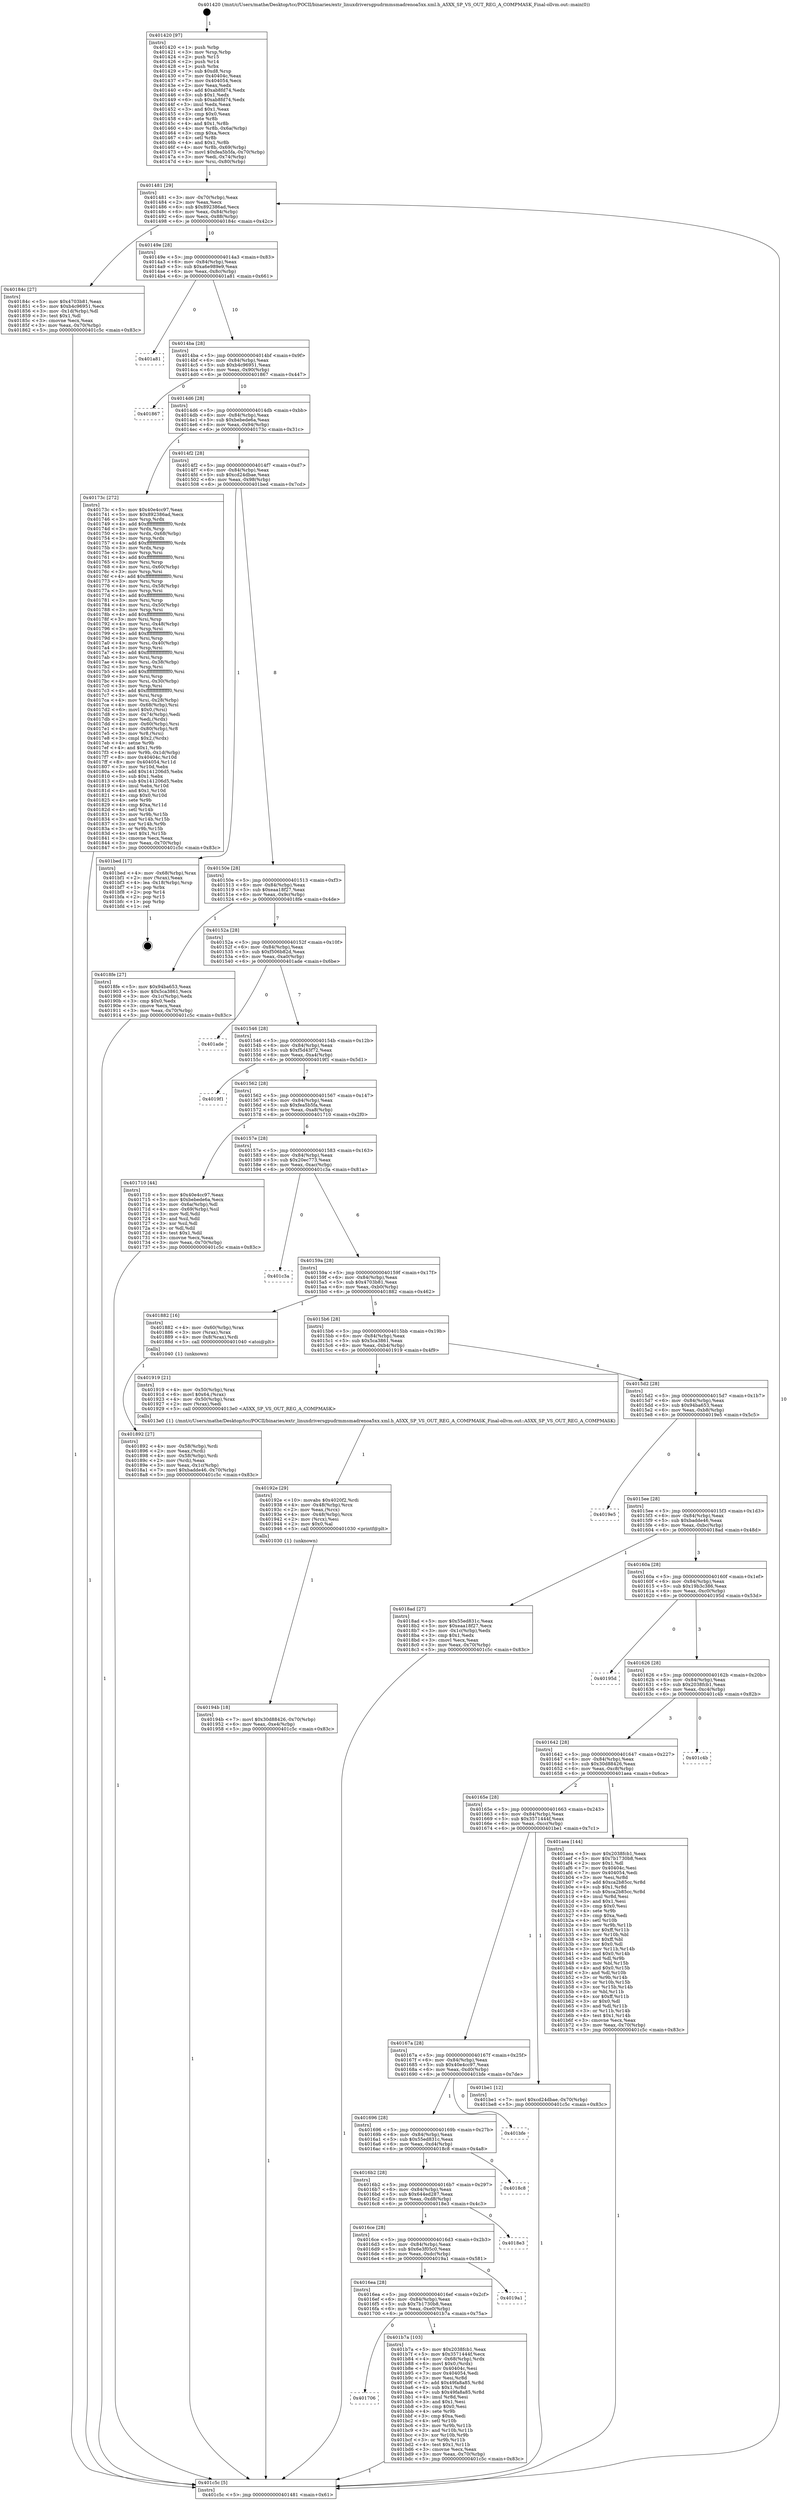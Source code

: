 digraph "0x401420" {
  label = "0x401420 (/mnt/c/Users/mathe/Desktop/tcc/POCII/binaries/extr_linuxdriversgpudrmmsmadrenoa5xx.xml.h_A5XX_SP_VS_OUT_REG_A_COMPMASK_Final-ollvm.out::main(0))"
  labelloc = "t"
  node[shape=record]

  Entry [label="",width=0.3,height=0.3,shape=circle,fillcolor=black,style=filled]
  "0x401481" [label="{
     0x401481 [29]\l
     | [instrs]\l
     &nbsp;&nbsp;0x401481 \<+3\>: mov -0x70(%rbp),%eax\l
     &nbsp;&nbsp;0x401484 \<+2\>: mov %eax,%ecx\l
     &nbsp;&nbsp;0x401486 \<+6\>: sub $0x892386ad,%ecx\l
     &nbsp;&nbsp;0x40148c \<+6\>: mov %eax,-0x84(%rbp)\l
     &nbsp;&nbsp;0x401492 \<+6\>: mov %ecx,-0x88(%rbp)\l
     &nbsp;&nbsp;0x401498 \<+6\>: je 000000000040184c \<main+0x42c\>\l
  }"]
  "0x40184c" [label="{
     0x40184c [27]\l
     | [instrs]\l
     &nbsp;&nbsp;0x40184c \<+5\>: mov $0x4703b81,%eax\l
     &nbsp;&nbsp;0x401851 \<+5\>: mov $0xb4c96951,%ecx\l
     &nbsp;&nbsp;0x401856 \<+3\>: mov -0x1d(%rbp),%dl\l
     &nbsp;&nbsp;0x401859 \<+3\>: test $0x1,%dl\l
     &nbsp;&nbsp;0x40185c \<+3\>: cmovne %ecx,%eax\l
     &nbsp;&nbsp;0x40185f \<+3\>: mov %eax,-0x70(%rbp)\l
     &nbsp;&nbsp;0x401862 \<+5\>: jmp 0000000000401c5c \<main+0x83c\>\l
  }"]
  "0x40149e" [label="{
     0x40149e [28]\l
     | [instrs]\l
     &nbsp;&nbsp;0x40149e \<+5\>: jmp 00000000004014a3 \<main+0x83\>\l
     &nbsp;&nbsp;0x4014a3 \<+6\>: mov -0x84(%rbp),%eax\l
     &nbsp;&nbsp;0x4014a9 \<+5\>: sub $0xa6e989e9,%eax\l
     &nbsp;&nbsp;0x4014ae \<+6\>: mov %eax,-0x8c(%rbp)\l
     &nbsp;&nbsp;0x4014b4 \<+6\>: je 0000000000401a81 \<main+0x661\>\l
  }"]
  Exit [label="",width=0.3,height=0.3,shape=circle,fillcolor=black,style=filled,peripheries=2]
  "0x401a81" [label="{
     0x401a81\l
  }", style=dashed]
  "0x4014ba" [label="{
     0x4014ba [28]\l
     | [instrs]\l
     &nbsp;&nbsp;0x4014ba \<+5\>: jmp 00000000004014bf \<main+0x9f\>\l
     &nbsp;&nbsp;0x4014bf \<+6\>: mov -0x84(%rbp),%eax\l
     &nbsp;&nbsp;0x4014c5 \<+5\>: sub $0xb4c96951,%eax\l
     &nbsp;&nbsp;0x4014ca \<+6\>: mov %eax,-0x90(%rbp)\l
     &nbsp;&nbsp;0x4014d0 \<+6\>: je 0000000000401867 \<main+0x447\>\l
  }"]
  "0x401706" [label="{
     0x401706\l
  }", style=dashed]
  "0x401867" [label="{
     0x401867\l
  }", style=dashed]
  "0x4014d6" [label="{
     0x4014d6 [28]\l
     | [instrs]\l
     &nbsp;&nbsp;0x4014d6 \<+5\>: jmp 00000000004014db \<main+0xbb\>\l
     &nbsp;&nbsp;0x4014db \<+6\>: mov -0x84(%rbp),%eax\l
     &nbsp;&nbsp;0x4014e1 \<+5\>: sub $0xbebede6a,%eax\l
     &nbsp;&nbsp;0x4014e6 \<+6\>: mov %eax,-0x94(%rbp)\l
     &nbsp;&nbsp;0x4014ec \<+6\>: je 000000000040173c \<main+0x31c\>\l
  }"]
  "0x401b7a" [label="{
     0x401b7a [103]\l
     | [instrs]\l
     &nbsp;&nbsp;0x401b7a \<+5\>: mov $0x2038fcb1,%eax\l
     &nbsp;&nbsp;0x401b7f \<+5\>: mov $0x3571444f,%ecx\l
     &nbsp;&nbsp;0x401b84 \<+4\>: mov -0x68(%rbp),%rdx\l
     &nbsp;&nbsp;0x401b88 \<+6\>: movl $0x0,(%rdx)\l
     &nbsp;&nbsp;0x401b8e \<+7\>: mov 0x40404c,%esi\l
     &nbsp;&nbsp;0x401b95 \<+7\>: mov 0x404054,%edi\l
     &nbsp;&nbsp;0x401b9c \<+3\>: mov %esi,%r8d\l
     &nbsp;&nbsp;0x401b9f \<+7\>: add $0x49fa8a85,%r8d\l
     &nbsp;&nbsp;0x401ba6 \<+4\>: sub $0x1,%r8d\l
     &nbsp;&nbsp;0x401baa \<+7\>: sub $0x49fa8a85,%r8d\l
     &nbsp;&nbsp;0x401bb1 \<+4\>: imul %r8d,%esi\l
     &nbsp;&nbsp;0x401bb5 \<+3\>: and $0x1,%esi\l
     &nbsp;&nbsp;0x401bb8 \<+3\>: cmp $0x0,%esi\l
     &nbsp;&nbsp;0x401bbb \<+4\>: sete %r9b\l
     &nbsp;&nbsp;0x401bbf \<+3\>: cmp $0xa,%edi\l
     &nbsp;&nbsp;0x401bc2 \<+4\>: setl %r10b\l
     &nbsp;&nbsp;0x401bc6 \<+3\>: mov %r9b,%r11b\l
     &nbsp;&nbsp;0x401bc9 \<+3\>: and %r10b,%r11b\l
     &nbsp;&nbsp;0x401bcc \<+3\>: xor %r10b,%r9b\l
     &nbsp;&nbsp;0x401bcf \<+3\>: or %r9b,%r11b\l
     &nbsp;&nbsp;0x401bd2 \<+4\>: test $0x1,%r11b\l
     &nbsp;&nbsp;0x401bd6 \<+3\>: cmovne %ecx,%eax\l
     &nbsp;&nbsp;0x401bd9 \<+3\>: mov %eax,-0x70(%rbp)\l
     &nbsp;&nbsp;0x401bdc \<+5\>: jmp 0000000000401c5c \<main+0x83c\>\l
  }"]
  "0x40173c" [label="{
     0x40173c [272]\l
     | [instrs]\l
     &nbsp;&nbsp;0x40173c \<+5\>: mov $0x40e4cc97,%eax\l
     &nbsp;&nbsp;0x401741 \<+5\>: mov $0x892386ad,%ecx\l
     &nbsp;&nbsp;0x401746 \<+3\>: mov %rsp,%rdx\l
     &nbsp;&nbsp;0x401749 \<+4\>: add $0xfffffffffffffff0,%rdx\l
     &nbsp;&nbsp;0x40174d \<+3\>: mov %rdx,%rsp\l
     &nbsp;&nbsp;0x401750 \<+4\>: mov %rdx,-0x68(%rbp)\l
     &nbsp;&nbsp;0x401754 \<+3\>: mov %rsp,%rdx\l
     &nbsp;&nbsp;0x401757 \<+4\>: add $0xfffffffffffffff0,%rdx\l
     &nbsp;&nbsp;0x40175b \<+3\>: mov %rdx,%rsp\l
     &nbsp;&nbsp;0x40175e \<+3\>: mov %rsp,%rsi\l
     &nbsp;&nbsp;0x401761 \<+4\>: add $0xfffffffffffffff0,%rsi\l
     &nbsp;&nbsp;0x401765 \<+3\>: mov %rsi,%rsp\l
     &nbsp;&nbsp;0x401768 \<+4\>: mov %rsi,-0x60(%rbp)\l
     &nbsp;&nbsp;0x40176c \<+3\>: mov %rsp,%rsi\l
     &nbsp;&nbsp;0x40176f \<+4\>: add $0xfffffffffffffff0,%rsi\l
     &nbsp;&nbsp;0x401773 \<+3\>: mov %rsi,%rsp\l
     &nbsp;&nbsp;0x401776 \<+4\>: mov %rsi,-0x58(%rbp)\l
     &nbsp;&nbsp;0x40177a \<+3\>: mov %rsp,%rsi\l
     &nbsp;&nbsp;0x40177d \<+4\>: add $0xfffffffffffffff0,%rsi\l
     &nbsp;&nbsp;0x401781 \<+3\>: mov %rsi,%rsp\l
     &nbsp;&nbsp;0x401784 \<+4\>: mov %rsi,-0x50(%rbp)\l
     &nbsp;&nbsp;0x401788 \<+3\>: mov %rsp,%rsi\l
     &nbsp;&nbsp;0x40178b \<+4\>: add $0xfffffffffffffff0,%rsi\l
     &nbsp;&nbsp;0x40178f \<+3\>: mov %rsi,%rsp\l
     &nbsp;&nbsp;0x401792 \<+4\>: mov %rsi,-0x48(%rbp)\l
     &nbsp;&nbsp;0x401796 \<+3\>: mov %rsp,%rsi\l
     &nbsp;&nbsp;0x401799 \<+4\>: add $0xfffffffffffffff0,%rsi\l
     &nbsp;&nbsp;0x40179d \<+3\>: mov %rsi,%rsp\l
     &nbsp;&nbsp;0x4017a0 \<+4\>: mov %rsi,-0x40(%rbp)\l
     &nbsp;&nbsp;0x4017a4 \<+3\>: mov %rsp,%rsi\l
     &nbsp;&nbsp;0x4017a7 \<+4\>: add $0xfffffffffffffff0,%rsi\l
     &nbsp;&nbsp;0x4017ab \<+3\>: mov %rsi,%rsp\l
     &nbsp;&nbsp;0x4017ae \<+4\>: mov %rsi,-0x38(%rbp)\l
     &nbsp;&nbsp;0x4017b2 \<+3\>: mov %rsp,%rsi\l
     &nbsp;&nbsp;0x4017b5 \<+4\>: add $0xfffffffffffffff0,%rsi\l
     &nbsp;&nbsp;0x4017b9 \<+3\>: mov %rsi,%rsp\l
     &nbsp;&nbsp;0x4017bc \<+4\>: mov %rsi,-0x30(%rbp)\l
     &nbsp;&nbsp;0x4017c0 \<+3\>: mov %rsp,%rsi\l
     &nbsp;&nbsp;0x4017c3 \<+4\>: add $0xfffffffffffffff0,%rsi\l
     &nbsp;&nbsp;0x4017c7 \<+3\>: mov %rsi,%rsp\l
     &nbsp;&nbsp;0x4017ca \<+4\>: mov %rsi,-0x28(%rbp)\l
     &nbsp;&nbsp;0x4017ce \<+4\>: mov -0x68(%rbp),%rsi\l
     &nbsp;&nbsp;0x4017d2 \<+6\>: movl $0x0,(%rsi)\l
     &nbsp;&nbsp;0x4017d8 \<+3\>: mov -0x74(%rbp),%edi\l
     &nbsp;&nbsp;0x4017db \<+2\>: mov %edi,(%rdx)\l
     &nbsp;&nbsp;0x4017dd \<+4\>: mov -0x60(%rbp),%rsi\l
     &nbsp;&nbsp;0x4017e1 \<+4\>: mov -0x80(%rbp),%r8\l
     &nbsp;&nbsp;0x4017e5 \<+3\>: mov %r8,(%rsi)\l
     &nbsp;&nbsp;0x4017e8 \<+3\>: cmpl $0x2,(%rdx)\l
     &nbsp;&nbsp;0x4017eb \<+4\>: setne %r9b\l
     &nbsp;&nbsp;0x4017ef \<+4\>: and $0x1,%r9b\l
     &nbsp;&nbsp;0x4017f3 \<+4\>: mov %r9b,-0x1d(%rbp)\l
     &nbsp;&nbsp;0x4017f7 \<+8\>: mov 0x40404c,%r10d\l
     &nbsp;&nbsp;0x4017ff \<+8\>: mov 0x404054,%r11d\l
     &nbsp;&nbsp;0x401807 \<+3\>: mov %r10d,%ebx\l
     &nbsp;&nbsp;0x40180a \<+6\>: add $0x141206d5,%ebx\l
     &nbsp;&nbsp;0x401810 \<+3\>: sub $0x1,%ebx\l
     &nbsp;&nbsp;0x401813 \<+6\>: sub $0x141206d5,%ebx\l
     &nbsp;&nbsp;0x401819 \<+4\>: imul %ebx,%r10d\l
     &nbsp;&nbsp;0x40181d \<+4\>: and $0x1,%r10d\l
     &nbsp;&nbsp;0x401821 \<+4\>: cmp $0x0,%r10d\l
     &nbsp;&nbsp;0x401825 \<+4\>: sete %r9b\l
     &nbsp;&nbsp;0x401829 \<+4\>: cmp $0xa,%r11d\l
     &nbsp;&nbsp;0x40182d \<+4\>: setl %r14b\l
     &nbsp;&nbsp;0x401831 \<+3\>: mov %r9b,%r15b\l
     &nbsp;&nbsp;0x401834 \<+3\>: and %r14b,%r15b\l
     &nbsp;&nbsp;0x401837 \<+3\>: xor %r14b,%r9b\l
     &nbsp;&nbsp;0x40183a \<+3\>: or %r9b,%r15b\l
     &nbsp;&nbsp;0x40183d \<+4\>: test $0x1,%r15b\l
     &nbsp;&nbsp;0x401841 \<+3\>: cmovne %ecx,%eax\l
     &nbsp;&nbsp;0x401844 \<+3\>: mov %eax,-0x70(%rbp)\l
     &nbsp;&nbsp;0x401847 \<+5\>: jmp 0000000000401c5c \<main+0x83c\>\l
  }"]
  "0x4014f2" [label="{
     0x4014f2 [28]\l
     | [instrs]\l
     &nbsp;&nbsp;0x4014f2 \<+5\>: jmp 00000000004014f7 \<main+0xd7\>\l
     &nbsp;&nbsp;0x4014f7 \<+6\>: mov -0x84(%rbp),%eax\l
     &nbsp;&nbsp;0x4014fd \<+5\>: sub $0xcd24dbae,%eax\l
     &nbsp;&nbsp;0x401502 \<+6\>: mov %eax,-0x98(%rbp)\l
     &nbsp;&nbsp;0x401508 \<+6\>: je 0000000000401bed \<main+0x7cd\>\l
  }"]
  "0x4016ea" [label="{
     0x4016ea [28]\l
     | [instrs]\l
     &nbsp;&nbsp;0x4016ea \<+5\>: jmp 00000000004016ef \<main+0x2cf\>\l
     &nbsp;&nbsp;0x4016ef \<+6\>: mov -0x84(%rbp),%eax\l
     &nbsp;&nbsp;0x4016f5 \<+5\>: sub $0x7b1730b8,%eax\l
     &nbsp;&nbsp;0x4016fa \<+6\>: mov %eax,-0xe0(%rbp)\l
     &nbsp;&nbsp;0x401700 \<+6\>: je 0000000000401b7a \<main+0x75a\>\l
  }"]
  "0x401bed" [label="{
     0x401bed [17]\l
     | [instrs]\l
     &nbsp;&nbsp;0x401bed \<+4\>: mov -0x68(%rbp),%rax\l
     &nbsp;&nbsp;0x401bf1 \<+2\>: mov (%rax),%eax\l
     &nbsp;&nbsp;0x401bf3 \<+4\>: lea -0x18(%rbp),%rsp\l
     &nbsp;&nbsp;0x401bf7 \<+1\>: pop %rbx\l
     &nbsp;&nbsp;0x401bf8 \<+2\>: pop %r14\l
     &nbsp;&nbsp;0x401bfa \<+2\>: pop %r15\l
     &nbsp;&nbsp;0x401bfc \<+1\>: pop %rbp\l
     &nbsp;&nbsp;0x401bfd \<+1\>: ret\l
  }"]
  "0x40150e" [label="{
     0x40150e [28]\l
     | [instrs]\l
     &nbsp;&nbsp;0x40150e \<+5\>: jmp 0000000000401513 \<main+0xf3\>\l
     &nbsp;&nbsp;0x401513 \<+6\>: mov -0x84(%rbp),%eax\l
     &nbsp;&nbsp;0x401519 \<+5\>: sub $0xeaa18f27,%eax\l
     &nbsp;&nbsp;0x40151e \<+6\>: mov %eax,-0x9c(%rbp)\l
     &nbsp;&nbsp;0x401524 \<+6\>: je 00000000004018fe \<main+0x4de\>\l
  }"]
  "0x4019a1" [label="{
     0x4019a1\l
  }", style=dashed]
  "0x4018fe" [label="{
     0x4018fe [27]\l
     | [instrs]\l
     &nbsp;&nbsp;0x4018fe \<+5\>: mov $0x94ba653,%eax\l
     &nbsp;&nbsp;0x401903 \<+5\>: mov $0x5ca3861,%ecx\l
     &nbsp;&nbsp;0x401908 \<+3\>: mov -0x1c(%rbp),%edx\l
     &nbsp;&nbsp;0x40190b \<+3\>: cmp $0x0,%edx\l
     &nbsp;&nbsp;0x40190e \<+3\>: cmove %ecx,%eax\l
     &nbsp;&nbsp;0x401911 \<+3\>: mov %eax,-0x70(%rbp)\l
     &nbsp;&nbsp;0x401914 \<+5\>: jmp 0000000000401c5c \<main+0x83c\>\l
  }"]
  "0x40152a" [label="{
     0x40152a [28]\l
     | [instrs]\l
     &nbsp;&nbsp;0x40152a \<+5\>: jmp 000000000040152f \<main+0x10f\>\l
     &nbsp;&nbsp;0x40152f \<+6\>: mov -0x84(%rbp),%eax\l
     &nbsp;&nbsp;0x401535 \<+5\>: sub $0xf506b82d,%eax\l
     &nbsp;&nbsp;0x40153a \<+6\>: mov %eax,-0xa0(%rbp)\l
     &nbsp;&nbsp;0x401540 \<+6\>: je 0000000000401ade \<main+0x6be\>\l
  }"]
  "0x4016ce" [label="{
     0x4016ce [28]\l
     | [instrs]\l
     &nbsp;&nbsp;0x4016ce \<+5\>: jmp 00000000004016d3 \<main+0x2b3\>\l
     &nbsp;&nbsp;0x4016d3 \<+6\>: mov -0x84(%rbp),%eax\l
     &nbsp;&nbsp;0x4016d9 \<+5\>: sub $0x6e3f05c0,%eax\l
     &nbsp;&nbsp;0x4016de \<+6\>: mov %eax,-0xdc(%rbp)\l
     &nbsp;&nbsp;0x4016e4 \<+6\>: je 00000000004019a1 \<main+0x581\>\l
  }"]
  "0x401ade" [label="{
     0x401ade\l
  }", style=dashed]
  "0x401546" [label="{
     0x401546 [28]\l
     | [instrs]\l
     &nbsp;&nbsp;0x401546 \<+5\>: jmp 000000000040154b \<main+0x12b\>\l
     &nbsp;&nbsp;0x40154b \<+6\>: mov -0x84(%rbp),%eax\l
     &nbsp;&nbsp;0x401551 \<+5\>: sub $0xf5d43f72,%eax\l
     &nbsp;&nbsp;0x401556 \<+6\>: mov %eax,-0xa4(%rbp)\l
     &nbsp;&nbsp;0x40155c \<+6\>: je 00000000004019f1 \<main+0x5d1\>\l
  }"]
  "0x4018e3" [label="{
     0x4018e3\l
  }", style=dashed]
  "0x4019f1" [label="{
     0x4019f1\l
  }", style=dashed]
  "0x401562" [label="{
     0x401562 [28]\l
     | [instrs]\l
     &nbsp;&nbsp;0x401562 \<+5\>: jmp 0000000000401567 \<main+0x147\>\l
     &nbsp;&nbsp;0x401567 \<+6\>: mov -0x84(%rbp),%eax\l
     &nbsp;&nbsp;0x40156d \<+5\>: sub $0xfea5b5fa,%eax\l
     &nbsp;&nbsp;0x401572 \<+6\>: mov %eax,-0xa8(%rbp)\l
     &nbsp;&nbsp;0x401578 \<+6\>: je 0000000000401710 \<main+0x2f0\>\l
  }"]
  "0x4016b2" [label="{
     0x4016b2 [28]\l
     | [instrs]\l
     &nbsp;&nbsp;0x4016b2 \<+5\>: jmp 00000000004016b7 \<main+0x297\>\l
     &nbsp;&nbsp;0x4016b7 \<+6\>: mov -0x84(%rbp),%eax\l
     &nbsp;&nbsp;0x4016bd \<+5\>: sub $0x644ed287,%eax\l
     &nbsp;&nbsp;0x4016c2 \<+6\>: mov %eax,-0xd8(%rbp)\l
     &nbsp;&nbsp;0x4016c8 \<+6\>: je 00000000004018e3 \<main+0x4c3\>\l
  }"]
  "0x401710" [label="{
     0x401710 [44]\l
     | [instrs]\l
     &nbsp;&nbsp;0x401710 \<+5\>: mov $0x40e4cc97,%eax\l
     &nbsp;&nbsp;0x401715 \<+5\>: mov $0xbebede6a,%ecx\l
     &nbsp;&nbsp;0x40171a \<+3\>: mov -0x6a(%rbp),%dl\l
     &nbsp;&nbsp;0x40171d \<+4\>: mov -0x69(%rbp),%sil\l
     &nbsp;&nbsp;0x401721 \<+3\>: mov %dl,%dil\l
     &nbsp;&nbsp;0x401724 \<+3\>: and %sil,%dil\l
     &nbsp;&nbsp;0x401727 \<+3\>: xor %sil,%dl\l
     &nbsp;&nbsp;0x40172a \<+3\>: or %dl,%dil\l
     &nbsp;&nbsp;0x40172d \<+4\>: test $0x1,%dil\l
     &nbsp;&nbsp;0x401731 \<+3\>: cmovne %ecx,%eax\l
     &nbsp;&nbsp;0x401734 \<+3\>: mov %eax,-0x70(%rbp)\l
     &nbsp;&nbsp;0x401737 \<+5\>: jmp 0000000000401c5c \<main+0x83c\>\l
  }"]
  "0x40157e" [label="{
     0x40157e [28]\l
     | [instrs]\l
     &nbsp;&nbsp;0x40157e \<+5\>: jmp 0000000000401583 \<main+0x163\>\l
     &nbsp;&nbsp;0x401583 \<+6\>: mov -0x84(%rbp),%eax\l
     &nbsp;&nbsp;0x401589 \<+5\>: sub $0x20ec773,%eax\l
     &nbsp;&nbsp;0x40158e \<+6\>: mov %eax,-0xac(%rbp)\l
     &nbsp;&nbsp;0x401594 \<+6\>: je 0000000000401c3a \<main+0x81a\>\l
  }"]
  "0x401c5c" [label="{
     0x401c5c [5]\l
     | [instrs]\l
     &nbsp;&nbsp;0x401c5c \<+5\>: jmp 0000000000401481 \<main+0x61\>\l
  }"]
  "0x401420" [label="{
     0x401420 [97]\l
     | [instrs]\l
     &nbsp;&nbsp;0x401420 \<+1\>: push %rbp\l
     &nbsp;&nbsp;0x401421 \<+3\>: mov %rsp,%rbp\l
     &nbsp;&nbsp;0x401424 \<+2\>: push %r15\l
     &nbsp;&nbsp;0x401426 \<+2\>: push %r14\l
     &nbsp;&nbsp;0x401428 \<+1\>: push %rbx\l
     &nbsp;&nbsp;0x401429 \<+7\>: sub $0xd8,%rsp\l
     &nbsp;&nbsp;0x401430 \<+7\>: mov 0x40404c,%eax\l
     &nbsp;&nbsp;0x401437 \<+7\>: mov 0x404054,%ecx\l
     &nbsp;&nbsp;0x40143e \<+2\>: mov %eax,%edx\l
     &nbsp;&nbsp;0x401440 \<+6\>: add $0xab8fd74,%edx\l
     &nbsp;&nbsp;0x401446 \<+3\>: sub $0x1,%edx\l
     &nbsp;&nbsp;0x401449 \<+6\>: sub $0xab8fd74,%edx\l
     &nbsp;&nbsp;0x40144f \<+3\>: imul %edx,%eax\l
     &nbsp;&nbsp;0x401452 \<+3\>: and $0x1,%eax\l
     &nbsp;&nbsp;0x401455 \<+3\>: cmp $0x0,%eax\l
     &nbsp;&nbsp;0x401458 \<+4\>: sete %r8b\l
     &nbsp;&nbsp;0x40145c \<+4\>: and $0x1,%r8b\l
     &nbsp;&nbsp;0x401460 \<+4\>: mov %r8b,-0x6a(%rbp)\l
     &nbsp;&nbsp;0x401464 \<+3\>: cmp $0xa,%ecx\l
     &nbsp;&nbsp;0x401467 \<+4\>: setl %r8b\l
     &nbsp;&nbsp;0x40146b \<+4\>: and $0x1,%r8b\l
     &nbsp;&nbsp;0x40146f \<+4\>: mov %r8b,-0x69(%rbp)\l
     &nbsp;&nbsp;0x401473 \<+7\>: movl $0xfea5b5fa,-0x70(%rbp)\l
     &nbsp;&nbsp;0x40147a \<+3\>: mov %edi,-0x74(%rbp)\l
     &nbsp;&nbsp;0x40147d \<+4\>: mov %rsi,-0x80(%rbp)\l
  }"]
  "0x4018c8" [label="{
     0x4018c8\l
  }", style=dashed]
  "0x401696" [label="{
     0x401696 [28]\l
     | [instrs]\l
     &nbsp;&nbsp;0x401696 \<+5\>: jmp 000000000040169b \<main+0x27b\>\l
     &nbsp;&nbsp;0x40169b \<+6\>: mov -0x84(%rbp),%eax\l
     &nbsp;&nbsp;0x4016a1 \<+5\>: sub $0x55ed831c,%eax\l
     &nbsp;&nbsp;0x4016a6 \<+6\>: mov %eax,-0xd4(%rbp)\l
     &nbsp;&nbsp;0x4016ac \<+6\>: je 00000000004018c8 \<main+0x4a8\>\l
  }"]
  "0x401c3a" [label="{
     0x401c3a\l
  }", style=dashed]
  "0x40159a" [label="{
     0x40159a [28]\l
     | [instrs]\l
     &nbsp;&nbsp;0x40159a \<+5\>: jmp 000000000040159f \<main+0x17f\>\l
     &nbsp;&nbsp;0x40159f \<+6\>: mov -0x84(%rbp),%eax\l
     &nbsp;&nbsp;0x4015a5 \<+5\>: sub $0x4703b81,%eax\l
     &nbsp;&nbsp;0x4015aa \<+6\>: mov %eax,-0xb0(%rbp)\l
     &nbsp;&nbsp;0x4015b0 \<+6\>: je 0000000000401882 \<main+0x462\>\l
  }"]
  "0x401bfe" [label="{
     0x401bfe\l
  }", style=dashed]
  "0x401882" [label="{
     0x401882 [16]\l
     | [instrs]\l
     &nbsp;&nbsp;0x401882 \<+4\>: mov -0x60(%rbp),%rax\l
     &nbsp;&nbsp;0x401886 \<+3\>: mov (%rax),%rax\l
     &nbsp;&nbsp;0x401889 \<+4\>: mov 0x8(%rax),%rdi\l
     &nbsp;&nbsp;0x40188d \<+5\>: call 0000000000401040 \<atoi@plt\>\l
     | [calls]\l
     &nbsp;&nbsp;0x401040 \{1\} (unknown)\l
  }"]
  "0x4015b6" [label="{
     0x4015b6 [28]\l
     | [instrs]\l
     &nbsp;&nbsp;0x4015b6 \<+5\>: jmp 00000000004015bb \<main+0x19b\>\l
     &nbsp;&nbsp;0x4015bb \<+6\>: mov -0x84(%rbp),%eax\l
     &nbsp;&nbsp;0x4015c1 \<+5\>: sub $0x5ca3861,%eax\l
     &nbsp;&nbsp;0x4015c6 \<+6\>: mov %eax,-0xb4(%rbp)\l
     &nbsp;&nbsp;0x4015cc \<+6\>: je 0000000000401919 \<main+0x4f9\>\l
  }"]
  "0x401892" [label="{
     0x401892 [27]\l
     | [instrs]\l
     &nbsp;&nbsp;0x401892 \<+4\>: mov -0x58(%rbp),%rdi\l
     &nbsp;&nbsp;0x401896 \<+2\>: mov %eax,(%rdi)\l
     &nbsp;&nbsp;0x401898 \<+4\>: mov -0x58(%rbp),%rdi\l
     &nbsp;&nbsp;0x40189c \<+2\>: mov (%rdi),%eax\l
     &nbsp;&nbsp;0x40189e \<+3\>: mov %eax,-0x1c(%rbp)\l
     &nbsp;&nbsp;0x4018a1 \<+7\>: movl $0xbadde46,-0x70(%rbp)\l
     &nbsp;&nbsp;0x4018a8 \<+5\>: jmp 0000000000401c5c \<main+0x83c\>\l
  }"]
  "0x40167a" [label="{
     0x40167a [28]\l
     | [instrs]\l
     &nbsp;&nbsp;0x40167a \<+5\>: jmp 000000000040167f \<main+0x25f\>\l
     &nbsp;&nbsp;0x40167f \<+6\>: mov -0x84(%rbp),%eax\l
     &nbsp;&nbsp;0x401685 \<+5\>: sub $0x40e4cc97,%eax\l
     &nbsp;&nbsp;0x40168a \<+6\>: mov %eax,-0xd0(%rbp)\l
     &nbsp;&nbsp;0x401690 \<+6\>: je 0000000000401bfe \<main+0x7de\>\l
  }"]
  "0x401919" [label="{
     0x401919 [21]\l
     | [instrs]\l
     &nbsp;&nbsp;0x401919 \<+4\>: mov -0x50(%rbp),%rax\l
     &nbsp;&nbsp;0x40191d \<+6\>: movl $0x64,(%rax)\l
     &nbsp;&nbsp;0x401923 \<+4\>: mov -0x50(%rbp),%rax\l
     &nbsp;&nbsp;0x401927 \<+2\>: mov (%rax),%edi\l
     &nbsp;&nbsp;0x401929 \<+5\>: call 00000000004013e0 \<A5XX_SP_VS_OUT_REG_A_COMPMASK\>\l
     | [calls]\l
     &nbsp;&nbsp;0x4013e0 \{1\} (/mnt/c/Users/mathe/Desktop/tcc/POCII/binaries/extr_linuxdriversgpudrmmsmadrenoa5xx.xml.h_A5XX_SP_VS_OUT_REG_A_COMPMASK_Final-ollvm.out::A5XX_SP_VS_OUT_REG_A_COMPMASK)\l
  }"]
  "0x4015d2" [label="{
     0x4015d2 [28]\l
     | [instrs]\l
     &nbsp;&nbsp;0x4015d2 \<+5\>: jmp 00000000004015d7 \<main+0x1b7\>\l
     &nbsp;&nbsp;0x4015d7 \<+6\>: mov -0x84(%rbp),%eax\l
     &nbsp;&nbsp;0x4015dd \<+5\>: sub $0x94ba653,%eax\l
     &nbsp;&nbsp;0x4015e2 \<+6\>: mov %eax,-0xb8(%rbp)\l
     &nbsp;&nbsp;0x4015e8 \<+6\>: je 00000000004019e5 \<main+0x5c5\>\l
  }"]
  "0x401be1" [label="{
     0x401be1 [12]\l
     | [instrs]\l
     &nbsp;&nbsp;0x401be1 \<+7\>: movl $0xcd24dbae,-0x70(%rbp)\l
     &nbsp;&nbsp;0x401be8 \<+5\>: jmp 0000000000401c5c \<main+0x83c\>\l
  }"]
  "0x4019e5" [label="{
     0x4019e5\l
  }", style=dashed]
  "0x4015ee" [label="{
     0x4015ee [28]\l
     | [instrs]\l
     &nbsp;&nbsp;0x4015ee \<+5\>: jmp 00000000004015f3 \<main+0x1d3\>\l
     &nbsp;&nbsp;0x4015f3 \<+6\>: mov -0x84(%rbp),%eax\l
     &nbsp;&nbsp;0x4015f9 \<+5\>: sub $0xbadde46,%eax\l
     &nbsp;&nbsp;0x4015fe \<+6\>: mov %eax,-0xbc(%rbp)\l
     &nbsp;&nbsp;0x401604 \<+6\>: je 00000000004018ad \<main+0x48d\>\l
  }"]
  "0x40165e" [label="{
     0x40165e [28]\l
     | [instrs]\l
     &nbsp;&nbsp;0x40165e \<+5\>: jmp 0000000000401663 \<main+0x243\>\l
     &nbsp;&nbsp;0x401663 \<+6\>: mov -0x84(%rbp),%eax\l
     &nbsp;&nbsp;0x401669 \<+5\>: sub $0x3571444f,%eax\l
     &nbsp;&nbsp;0x40166e \<+6\>: mov %eax,-0xcc(%rbp)\l
     &nbsp;&nbsp;0x401674 \<+6\>: je 0000000000401be1 \<main+0x7c1\>\l
  }"]
  "0x4018ad" [label="{
     0x4018ad [27]\l
     | [instrs]\l
     &nbsp;&nbsp;0x4018ad \<+5\>: mov $0x55ed831c,%eax\l
     &nbsp;&nbsp;0x4018b2 \<+5\>: mov $0xeaa18f27,%ecx\l
     &nbsp;&nbsp;0x4018b7 \<+3\>: mov -0x1c(%rbp),%edx\l
     &nbsp;&nbsp;0x4018ba \<+3\>: cmp $0x1,%edx\l
     &nbsp;&nbsp;0x4018bd \<+3\>: cmovl %ecx,%eax\l
     &nbsp;&nbsp;0x4018c0 \<+3\>: mov %eax,-0x70(%rbp)\l
     &nbsp;&nbsp;0x4018c3 \<+5\>: jmp 0000000000401c5c \<main+0x83c\>\l
  }"]
  "0x40160a" [label="{
     0x40160a [28]\l
     | [instrs]\l
     &nbsp;&nbsp;0x40160a \<+5\>: jmp 000000000040160f \<main+0x1ef\>\l
     &nbsp;&nbsp;0x40160f \<+6\>: mov -0x84(%rbp),%eax\l
     &nbsp;&nbsp;0x401615 \<+5\>: sub $0x19b3c386,%eax\l
     &nbsp;&nbsp;0x40161a \<+6\>: mov %eax,-0xc0(%rbp)\l
     &nbsp;&nbsp;0x401620 \<+6\>: je 000000000040195d \<main+0x53d\>\l
  }"]
  "0x40192e" [label="{
     0x40192e [29]\l
     | [instrs]\l
     &nbsp;&nbsp;0x40192e \<+10\>: movabs $0x4020f2,%rdi\l
     &nbsp;&nbsp;0x401938 \<+4\>: mov -0x48(%rbp),%rcx\l
     &nbsp;&nbsp;0x40193c \<+2\>: mov %eax,(%rcx)\l
     &nbsp;&nbsp;0x40193e \<+4\>: mov -0x48(%rbp),%rcx\l
     &nbsp;&nbsp;0x401942 \<+2\>: mov (%rcx),%esi\l
     &nbsp;&nbsp;0x401944 \<+2\>: mov $0x0,%al\l
     &nbsp;&nbsp;0x401946 \<+5\>: call 0000000000401030 \<printf@plt\>\l
     | [calls]\l
     &nbsp;&nbsp;0x401030 \{1\} (unknown)\l
  }"]
  "0x40194b" [label="{
     0x40194b [18]\l
     | [instrs]\l
     &nbsp;&nbsp;0x40194b \<+7\>: movl $0x30d88426,-0x70(%rbp)\l
     &nbsp;&nbsp;0x401952 \<+6\>: mov %eax,-0xe4(%rbp)\l
     &nbsp;&nbsp;0x401958 \<+5\>: jmp 0000000000401c5c \<main+0x83c\>\l
  }"]
  "0x401aea" [label="{
     0x401aea [144]\l
     | [instrs]\l
     &nbsp;&nbsp;0x401aea \<+5\>: mov $0x2038fcb1,%eax\l
     &nbsp;&nbsp;0x401aef \<+5\>: mov $0x7b1730b8,%ecx\l
     &nbsp;&nbsp;0x401af4 \<+2\>: mov $0x1,%dl\l
     &nbsp;&nbsp;0x401af6 \<+7\>: mov 0x40404c,%esi\l
     &nbsp;&nbsp;0x401afd \<+7\>: mov 0x404054,%edi\l
     &nbsp;&nbsp;0x401b04 \<+3\>: mov %esi,%r8d\l
     &nbsp;&nbsp;0x401b07 \<+7\>: add $0xca2b85cc,%r8d\l
     &nbsp;&nbsp;0x401b0e \<+4\>: sub $0x1,%r8d\l
     &nbsp;&nbsp;0x401b12 \<+7\>: sub $0xca2b85cc,%r8d\l
     &nbsp;&nbsp;0x401b19 \<+4\>: imul %r8d,%esi\l
     &nbsp;&nbsp;0x401b1d \<+3\>: and $0x1,%esi\l
     &nbsp;&nbsp;0x401b20 \<+3\>: cmp $0x0,%esi\l
     &nbsp;&nbsp;0x401b23 \<+4\>: sete %r9b\l
     &nbsp;&nbsp;0x401b27 \<+3\>: cmp $0xa,%edi\l
     &nbsp;&nbsp;0x401b2a \<+4\>: setl %r10b\l
     &nbsp;&nbsp;0x401b2e \<+3\>: mov %r9b,%r11b\l
     &nbsp;&nbsp;0x401b31 \<+4\>: xor $0xff,%r11b\l
     &nbsp;&nbsp;0x401b35 \<+3\>: mov %r10b,%bl\l
     &nbsp;&nbsp;0x401b38 \<+3\>: xor $0xff,%bl\l
     &nbsp;&nbsp;0x401b3b \<+3\>: xor $0x0,%dl\l
     &nbsp;&nbsp;0x401b3e \<+3\>: mov %r11b,%r14b\l
     &nbsp;&nbsp;0x401b41 \<+4\>: and $0x0,%r14b\l
     &nbsp;&nbsp;0x401b45 \<+3\>: and %dl,%r9b\l
     &nbsp;&nbsp;0x401b48 \<+3\>: mov %bl,%r15b\l
     &nbsp;&nbsp;0x401b4b \<+4\>: and $0x0,%r15b\l
     &nbsp;&nbsp;0x401b4f \<+3\>: and %dl,%r10b\l
     &nbsp;&nbsp;0x401b52 \<+3\>: or %r9b,%r14b\l
     &nbsp;&nbsp;0x401b55 \<+3\>: or %r10b,%r15b\l
     &nbsp;&nbsp;0x401b58 \<+3\>: xor %r15b,%r14b\l
     &nbsp;&nbsp;0x401b5b \<+3\>: or %bl,%r11b\l
     &nbsp;&nbsp;0x401b5e \<+4\>: xor $0xff,%r11b\l
     &nbsp;&nbsp;0x401b62 \<+3\>: or $0x0,%dl\l
     &nbsp;&nbsp;0x401b65 \<+3\>: and %dl,%r11b\l
     &nbsp;&nbsp;0x401b68 \<+3\>: or %r11b,%r14b\l
     &nbsp;&nbsp;0x401b6b \<+4\>: test $0x1,%r14b\l
     &nbsp;&nbsp;0x401b6f \<+3\>: cmovne %ecx,%eax\l
     &nbsp;&nbsp;0x401b72 \<+3\>: mov %eax,-0x70(%rbp)\l
     &nbsp;&nbsp;0x401b75 \<+5\>: jmp 0000000000401c5c \<main+0x83c\>\l
  }"]
  "0x40195d" [label="{
     0x40195d\l
  }", style=dashed]
  "0x401626" [label="{
     0x401626 [28]\l
     | [instrs]\l
     &nbsp;&nbsp;0x401626 \<+5\>: jmp 000000000040162b \<main+0x20b\>\l
     &nbsp;&nbsp;0x40162b \<+6\>: mov -0x84(%rbp),%eax\l
     &nbsp;&nbsp;0x401631 \<+5\>: sub $0x2038fcb1,%eax\l
     &nbsp;&nbsp;0x401636 \<+6\>: mov %eax,-0xc4(%rbp)\l
     &nbsp;&nbsp;0x40163c \<+6\>: je 0000000000401c4b \<main+0x82b\>\l
  }"]
  "0x401642" [label="{
     0x401642 [28]\l
     | [instrs]\l
     &nbsp;&nbsp;0x401642 \<+5\>: jmp 0000000000401647 \<main+0x227\>\l
     &nbsp;&nbsp;0x401647 \<+6\>: mov -0x84(%rbp),%eax\l
     &nbsp;&nbsp;0x40164d \<+5\>: sub $0x30d88426,%eax\l
     &nbsp;&nbsp;0x401652 \<+6\>: mov %eax,-0xc8(%rbp)\l
     &nbsp;&nbsp;0x401658 \<+6\>: je 0000000000401aea \<main+0x6ca\>\l
  }"]
  "0x401c4b" [label="{
     0x401c4b\l
  }", style=dashed]
  Entry -> "0x401420" [label=" 1"]
  "0x401481" -> "0x40184c" [label=" 1"]
  "0x401481" -> "0x40149e" [label=" 10"]
  "0x401bed" -> Exit [label=" 1"]
  "0x40149e" -> "0x401a81" [label=" 0"]
  "0x40149e" -> "0x4014ba" [label=" 10"]
  "0x401be1" -> "0x401c5c" [label=" 1"]
  "0x4014ba" -> "0x401867" [label=" 0"]
  "0x4014ba" -> "0x4014d6" [label=" 10"]
  "0x401b7a" -> "0x401c5c" [label=" 1"]
  "0x4014d6" -> "0x40173c" [label=" 1"]
  "0x4014d6" -> "0x4014f2" [label=" 9"]
  "0x4016ea" -> "0x401706" [label=" 0"]
  "0x4014f2" -> "0x401bed" [label=" 1"]
  "0x4014f2" -> "0x40150e" [label=" 8"]
  "0x4016ea" -> "0x401b7a" [label=" 1"]
  "0x40150e" -> "0x4018fe" [label=" 1"]
  "0x40150e" -> "0x40152a" [label=" 7"]
  "0x4016ce" -> "0x4016ea" [label=" 1"]
  "0x40152a" -> "0x401ade" [label=" 0"]
  "0x40152a" -> "0x401546" [label=" 7"]
  "0x4016ce" -> "0x4019a1" [label=" 0"]
  "0x401546" -> "0x4019f1" [label=" 0"]
  "0x401546" -> "0x401562" [label=" 7"]
  "0x4016b2" -> "0x4016ce" [label=" 1"]
  "0x401562" -> "0x401710" [label=" 1"]
  "0x401562" -> "0x40157e" [label=" 6"]
  "0x401710" -> "0x401c5c" [label=" 1"]
  "0x401420" -> "0x401481" [label=" 1"]
  "0x401c5c" -> "0x401481" [label=" 10"]
  "0x4016b2" -> "0x4018e3" [label=" 0"]
  "0x40173c" -> "0x401c5c" [label=" 1"]
  "0x40184c" -> "0x401c5c" [label=" 1"]
  "0x401696" -> "0x4016b2" [label=" 1"]
  "0x40157e" -> "0x401c3a" [label=" 0"]
  "0x40157e" -> "0x40159a" [label=" 6"]
  "0x401696" -> "0x4018c8" [label=" 0"]
  "0x40159a" -> "0x401882" [label=" 1"]
  "0x40159a" -> "0x4015b6" [label=" 5"]
  "0x401882" -> "0x401892" [label=" 1"]
  "0x401892" -> "0x401c5c" [label=" 1"]
  "0x40167a" -> "0x401696" [label=" 1"]
  "0x4015b6" -> "0x401919" [label=" 1"]
  "0x4015b6" -> "0x4015d2" [label=" 4"]
  "0x40167a" -> "0x401bfe" [label=" 0"]
  "0x4015d2" -> "0x4019e5" [label=" 0"]
  "0x4015d2" -> "0x4015ee" [label=" 4"]
  "0x40165e" -> "0x40167a" [label=" 1"]
  "0x4015ee" -> "0x4018ad" [label=" 1"]
  "0x4015ee" -> "0x40160a" [label=" 3"]
  "0x4018ad" -> "0x401c5c" [label=" 1"]
  "0x4018fe" -> "0x401c5c" [label=" 1"]
  "0x401919" -> "0x40192e" [label=" 1"]
  "0x40192e" -> "0x40194b" [label=" 1"]
  "0x40194b" -> "0x401c5c" [label=" 1"]
  "0x40165e" -> "0x401be1" [label=" 1"]
  "0x40160a" -> "0x40195d" [label=" 0"]
  "0x40160a" -> "0x401626" [label=" 3"]
  "0x401aea" -> "0x401c5c" [label=" 1"]
  "0x401626" -> "0x401c4b" [label=" 0"]
  "0x401626" -> "0x401642" [label=" 3"]
  "0x401642" -> "0x40165e" [label=" 2"]
  "0x401642" -> "0x401aea" [label=" 1"]
}

